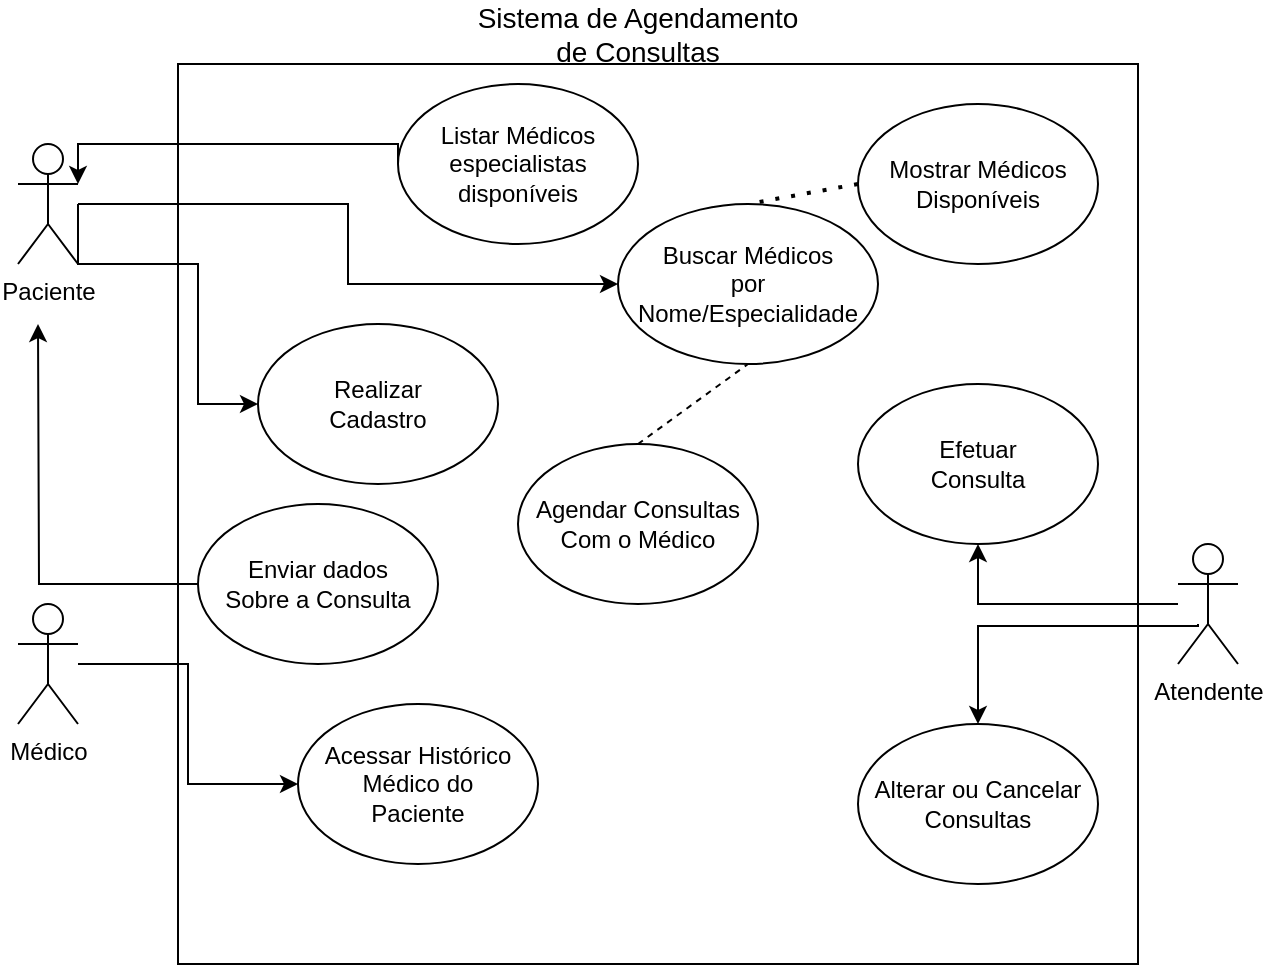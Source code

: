 <mxfile version="24.7.17">
  <diagram name="Página-1" id="Ny3LBz7rWyXtO1jVMCui">
    <mxGraphModel dx="880" dy="460" grid="1" gridSize="10" guides="1" tooltips="1" connect="1" arrows="1" fold="1" page="1" pageScale="1" pageWidth="827" pageHeight="1169" math="0" shadow="0">
      <root>
        <mxCell id="0" />
        <mxCell id="1" parent="0" />
        <mxCell id="-QvDbp5gupY2i4yeUK6w-2" value="" style="rounded=0;whiteSpace=wrap;html=1;" vertex="1" parent="1">
          <mxGeometry x="170" y="50" width="480" height="450" as="geometry" />
        </mxCell>
        <mxCell id="-QvDbp5gupY2i4yeUK6w-27" style="edgeStyle=orthogonalEdgeStyle;rounded=0;orthogonalLoop=1;jettySize=auto;html=1;entryX=0;entryY=0.5;entryDx=0;entryDy=0;" edge="1" parent="1" source="-QvDbp5gupY2i4yeUK6w-4" target="-QvDbp5gupY2i4yeUK6w-11">
          <mxGeometry relative="1" as="geometry" />
        </mxCell>
        <mxCell id="-QvDbp5gupY2i4yeUK6w-4" value="Médico" style="shape=umlActor;verticalLabelPosition=bottom;verticalAlign=top;html=1;outlineConnect=0;" vertex="1" parent="1">
          <mxGeometry x="90" y="320" width="30" height="60" as="geometry" />
        </mxCell>
        <mxCell id="-QvDbp5gupY2i4yeUK6w-12" value="" style="edgeStyle=orthogonalEdgeStyle;rounded=0;orthogonalLoop=1;jettySize=auto;html=1;entryX=0.5;entryY=1;entryDx=0;entryDy=0;" edge="1" parent="1" source="-QvDbp5gupY2i4yeUK6w-5" target="-QvDbp5gupY2i4yeUK6w-13">
          <mxGeometry relative="1" as="geometry" />
        </mxCell>
        <mxCell id="-QvDbp5gupY2i4yeUK6w-5" value="Atendente" style="shape=umlActor;verticalLabelPosition=bottom;verticalAlign=top;html=1;outlineConnect=0;" vertex="1" parent="1">
          <mxGeometry x="670" y="290" width="30" height="60" as="geometry" />
        </mxCell>
        <mxCell id="-QvDbp5gupY2i4yeUK6w-7" value="Agendar Consultas&lt;br&gt;Com o Médico" style="ellipse;whiteSpace=wrap;html=1;" vertex="1" parent="1">
          <mxGeometry x="340" y="240" width="120" height="80" as="geometry" />
        </mxCell>
        <mxCell id="-QvDbp5gupY2i4yeUK6w-8" value="Realizar &lt;br&gt;Cadastro" style="ellipse;whiteSpace=wrap;html=1;" vertex="1" parent="1">
          <mxGeometry x="210" y="180" width="120" height="80" as="geometry" />
        </mxCell>
        <mxCell id="-QvDbp5gupY2i4yeUK6w-9" value="Buscar Médicos&lt;br&gt;por Nome/Especialidade" style="ellipse;whiteSpace=wrap;html=1;" vertex="1" parent="1">
          <mxGeometry x="390" y="120" width="130" height="80" as="geometry" />
        </mxCell>
        <mxCell id="-QvDbp5gupY2i4yeUK6w-10" value="Alterar ou Cancelar&lt;br&gt;Consultas" style="ellipse;whiteSpace=wrap;html=1;" vertex="1" parent="1">
          <mxGeometry x="510" y="380" width="120" height="80" as="geometry" />
        </mxCell>
        <mxCell id="-QvDbp5gupY2i4yeUK6w-11" value="Acessar Histórico&lt;br&gt;Médico do&lt;br&gt;Paciente" style="ellipse;whiteSpace=wrap;html=1;" vertex="1" parent="1">
          <mxGeometry x="230" y="370" width="120" height="80" as="geometry" />
        </mxCell>
        <mxCell id="-QvDbp5gupY2i4yeUK6w-13" value="Efetuar &lt;br&gt;Consulta" style="ellipse;whiteSpace=wrap;html=1;" vertex="1" parent="1">
          <mxGeometry x="510" y="210" width="120" height="80" as="geometry" />
        </mxCell>
        <mxCell id="-QvDbp5gupY2i4yeUK6w-14" value="" style="edgeStyle=orthogonalEdgeStyle;rounded=0;orthogonalLoop=1;jettySize=auto;html=1;entryX=0.5;entryY=0;entryDx=0;entryDy=0;" edge="1" parent="1" target="-QvDbp5gupY2i4yeUK6w-10">
          <mxGeometry relative="1" as="geometry">
            <mxPoint x="680" y="330" as="sourcePoint" />
            <mxPoint x="570" y="370" as="targetPoint" />
            <Array as="points">
              <mxPoint x="680" y="331" />
              <mxPoint x="570" y="331" />
            </Array>
          </mxGeometry>
        </mxCell>
        <mxCell id="-QvDbp5gupY2i4yeUK6w-15" value="Enviar dados&lt;br&gt;Sobre a Consulta" style="ellipse;whiteSpace=wrap;html=1;" vertex="1" parent="1">
          <mxGeometry x="180" y="270" width="120" height="80" as="geometry" />
        </mxCell>
        <mxCell id="-QvDbp5gupY2i4yeUK6w-18" style="edgeStyle=orthogonalEdgeStyle;rounded=0;orthogonalLoop=1;jettySize=auto;html=1;exitX=0;exitY=0.5;exitDx=0;exitDy=0;entryX=1;entryY=0.333;entryDx=0;entryDy=0;entryPerimeter=0;" edge="1" parent="1" source="-QvDbp5gupY2i4yeUK6w-17" target="-QvDbp5gupY2i4yeUK6w-1">
          <mxGeometry relative="1" as="geometry">
            <Array as="points">
              <mxPoint x="120" y="90" />
            </Array>
          </mxGeometry>
        </mxCell>
        <mxCell id="-QvDbp5gupY2i4yeUK6w-17" value="Listar Médicos&lt;br&gt;especialistas&lt;br&gt;disponíveis" style="ellipse;whiteSpace=wrap;html=1;" vertex="1" parent="1">
          <mxGeometry x="280" y="60" width="120" height="80" as="geometry" />
        </mxCell>
        <mxCell id="-QvDbp5gupY2i4yeUK6w-19" value="" style="edgeStyle=orthogonalEdgeStyle;rounded=0;orthogonalLoop=1;jettySize=auto;html=1;exitX=0;exitY=0.5;exitDx=0;exitDy=0;" edge="1" parent="1" source="-QvDbp5gupY2i4yeUK6w-15">
          <mxGeometry relative="1" as="geometry">
            <mxPoint x="160" y="265" as="sourcePoint" />
            <mxPoint x="100" y="180" as="targetPoint" />
          </mxGeometry>
        </mxCell>
        <mxCell id="-QvDbp5gupY2i4yeUK6w-21" style="edgeStyle=orthogonalEdgeStyle;rounded=0;orthogonalLoop=1;jettySize=auto;html=1;exitX=1;exitY=1;exitDx=0;exitDy=0;exitPerimeter=0;entryX=0;entryY=0.5;entryDx=0;entryDy=0;" edge="1" parent="1" target="-QvDbp5gupY2i4yeUK6w-8">
          <mxGeometry relative="1" as="geometry">
            <mxPoint x="120" y="120" as="sourcePoint" />
            <mxPoint x="210" y="140" as="targetPoint" />
            <Array as="points">
              <mxPoint x="120" y="150" />
              <mxPoint x="180" y="150" />
              <mxPoint x="180" y="220" />
            </Array>
          </mxGeometry>
        </mxCell>
        <mxCell id="-QvDbp5gupY2i4yeUK6w-22" style="edgeStyle=orthogonalEdgeStyle;rounded=0;orthogonalLoop=1;jettySize=auto;html=1;entryX=0;entryY=0.5;entryDx=0;entryDy=0;" edge="1" parent="1" source="-QvDbp5gupY2i4yeUK6w-1" target="-QvDbp5gupY2i4yeUK6w-9">
          <mxGeometry relative="1" as="geometry" />
        </mxCell>
        <mxCell id="-QvDbp5gupY2i4yeUK6w-1" value="Paciente" style="shape=umlActor;verticalLabelPosition=bottom;verticalAlign=top;html=1;outlineConnect=0;" vertex="1" parent="1">
          <mxGeometry x="90" y="90" width="30" height="60" as="geometry" />
        </mxCell>
        <mxCell id="-QvDbp5gupY2i4yeUK6w-20" value="&lt;font style=&quot;font-size: 14px;&quot;&gt;Sistema de Agendamento de Consultas&lt;/font&gt;" style="text;html=1;align=center;verticalAlign=middle;whiteSpace=wrap;rounded=0;" vertex="1" parent="1">
          <mxGeometry x="315" y="20" width="170" height="30" as="geometry" />
        </mxCell>
        <mxCell id="-QvDbp5gupY2i4yeUK6w-26" value="" style="endArrow=none;dashed=1;html=1;rounded=0;exitX=0.5;exitY=0;exitDx=0;exitDy=0;entryX=0.5;entryY=1;entryDx=0;entryDy=0;" edge="1" parent="1" source="-QvDbp5gupY2i4yeUK6w-7" target="-QvDbp5gupY2i4yeUK6w-9">
          <mxGeometry width="50" height="50" relative="1" as="geometry">
            <mxPoint x="390" y="270" as="sourcePoint" />
            <mxPoint x="440" y="220" as="targetPoint" />
          </mxGeometry>
        </mxCell>
        <mxCell id="-QvDbp5gupY2i4yeUK6w-28" value="Mostrar Médicos&lt;br&gt;Disponíveis" style="ellipse;whiteSpace=wrap;html=1;" vertex="1" parent="1">
          <mxGeometry x="510" y="70" width="120" height="80" as="geometry" />
        </mxCell>
        <mxCell id="-QvDbp5gupY2i4yeUK6w-29" value="" style="endArrow=none;dashed=1;html=1;dashPattern=1 3;strokeWidth=2;rounded=0;entryX=0.5;entryY=0;entryDx=0;entryDy=0;exitX=0;exitY=0.5;exitDx=0;exitDy=0;" edge="1" parent="1" source="-QvDbp5gupY2i4yeUK6w-28" target="-QvDbp5gupY2i4yeUK6w-9">
          <mxGeometry width="50" height="50" relative="1" as="geometry">
            <mxPoint x="390" y="270" as="sourcePoint" />
            <mxPoint x="440" y="220" as="targetPoint" />
          </mxGeometry>
        </mxCell>
      </root>
    </mxGraphModel>
  </diagram>
</mxfile>

